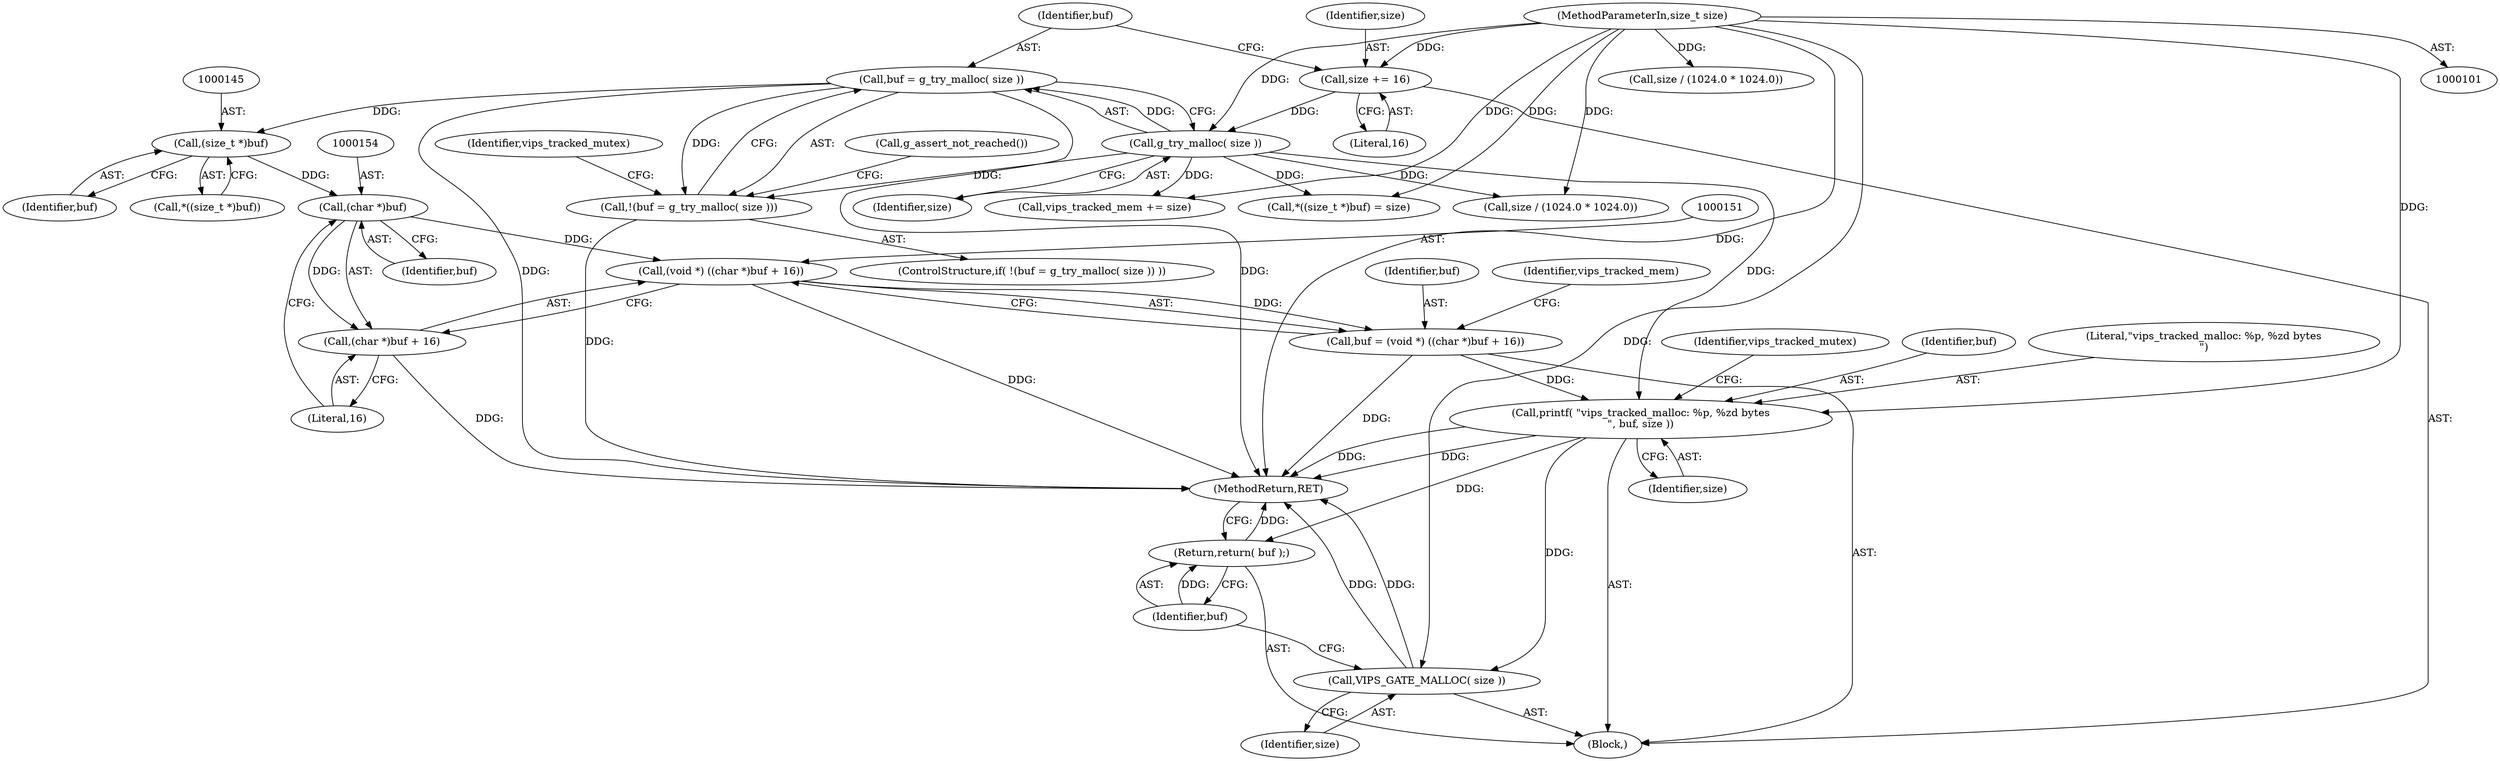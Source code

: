 digraph "0_libvips_00622428bda8d7521db8d74260b519fa41d69d0a_0@API" {
"1000111" [label="(Call,buf = g_try_malloc( size ))"];
"1000113" [label="(Call,g_try_malloc( size ))"];
"1000106" [label="(Call,size += 16)"];
"1000102" [label="(MethodParameterIn,size_t size)"];
"1000110" [label="(Call,!(buf = g_try_malloc( size )))"];
"1000144" [label="(Call,(size_t *)buf)"];
"1000153" [label="(Call,(char *)buf)"];
"1000150" [label="(Call,(void *) ((char *)buf + 16))"];
"1000148" [label="(Call,buf = (void *) ((char *)buf + 16))"];
"1000170" [label="(Call,printf( \"vips_tracked_malloc: %p, %zd bytes\n\", buf, size ))"];
"1000176" [label="(Call,VIPS_GATE_MALLOC( size ))"];
"1000178" [label="(Return,return( buf );)"];
"1000152" [label="(Call,(char *)buf + 16)"];
"1000142" [label="(Call,*((size_t *)buf) = size)"];
"1000170" [label="(Call,printf( \"vips_tracked_malloc: %p, %zd bytes\n\", buf, size ))"];
"1000149" [label="(Identifier,buf)"];
"1000175" [label="(Identifier,vips_tracked_mutex)"];
"1000111" [label="(Call,buf = g_try_malloc( size ))"];
"1000113" [label="(Call,g_try_malloc( size ))"];
"1000158" [label="(Identifier,vips_tracked_mem)"];
"1000114" [label="(Identifier,size)"];
"1000106" [label="(Call,size += 16)"];
"1000172" [label="(Identifier,buf)"];
"1000156" [label="(Literal,16)"];
"1000148" [label="(Call,buf = (void *) ((char *)buf + 16))"];
"1000103" [label="(Block,)"];
"1000157" [label="(Call,vips_tracked_mem += size)"];
"1000180" [label="(MethodReturn,RET)"];
"1000108" [label="(Literal,16)"];
"1000143" [label="(Call,*((size_t *)buf))"];
"1000171" [label="(Literal,\"vips_tracked_malloc: %p, %zd bytes\n\")"];
"1000155" [label="(Identifier,buf)"];
"1000173" [label="(Identifier,size)"];
"1000144" [label="(Call,(size_t *)buf)"];
"1000102" [label="(MethodParameterIn,size_t size)"];
"1000141" [label="(Identifier,vips_tracked_mutex)"];
"1000176" [label="(Call,VIPS_GATE_MALLOC( size ))"];
"1000110" [label="(Call,!(buf = g_try_malloc( size )))"];
"1000150" [label="(Call,(void *) ((char *)buf + 16))"];
"1000123" [label="(Call,size / (1024.0 * 1024.0))"];
"1000116" [label="(Call,g_assert_not_reached())"];
"1000133" [label="(Call,size / (1024.0 * 1024.0))"];
"1000107" [label="(Identifier,size)"];
"1000109" [label="(ControlStructure,if( !(buf = g_try_malloc( size )) ))"];
"1000152" [label="(Call,(char *)buf + 16)"];
"1000178" [label="(Return,return( buf );)"];
"1000177" [label="(Identifier,size)"];
"1000112" [label="(Identifier,buf)"];
"1000179" [label="(Identifier,buf)"];
"1000146" [label="(Identifier,buf)"];
"1000153" [label="(Call,(char *)buf)"];
"1000111" -> "1000110"  [label="AST: "];
"1000111" -> "1000113"  [label="CFG: "];
"1000112" -> "1000111"  [label="AST: "];
"1000113" -> "1000111"  [label="AST: "];
"1000110" -> "1000111"  [label="CFG: "];
"1000111" -> "1000180"  [label="DDG: "];
"1000111" -> "1000180"  [label="DDG: "];
"1000111" -> "1000110"  [label="DDG: "];
"1000113" -> "1000111"  [label="DDG: "];
"1000111" -> "1000144"  [label="DDG: "];
"1000113" -> "1000114"  [label="CFG: "];
"1000114" -> "1000113"  [label="AST: "];
"1000113" -> "1000110"  [label="DDG: "];
"1000106" -> "1000113"  [label="DDG: "];
"1000102" -> "1000113"  [label="DDG: "];
"1000113" -> "1000123"  [label="DDG: "];
"1000113" -> "1000142"  [label="DDG: "];
"1000113" -> "1000157"  [label="DDG: "];
"1000113" -> "1000170"  [label="DDG: "];
"1000106" -> "1000103"  [label="AST: "];
"1000106" -> "1000108"  [label="CFG: "];
"1000107" -> "1000106"  [label="AST: "];
"1000108" -> "1000106"  [label="AST: "];
"1000112" -> "1000106"  [label="CFG: "];
"1000102" -> "1000106"  [label="DDG: "];
"1000102" -> "1000101"  [label="AST: "];
"1000102" -> "1000180"  [label="DDG: "];
"1000102" -> "1000123"  [label="DDG: "];
"1000102" -> "1000133"  [label="DDG: "];
"1000102" -> "1000142"  [label="DDG: "];
"1000102" -> "1000157"  [label="DDG: "];
"1000102" -> "1000170"  [label="DDG: "];
"1000102" -> "1000176"  [label="DDG: "];
"1000110" -> "1000109"  [label="AST: "];
"1000116" -> "1000110"  [label="CFG: "];
"1000141" -> "1000110"  [label="CFG: "];
"1000110" -> "1000180"  [label="DDG: "];
"1000144" -> "1000143"  [label="AST: "];
"1000144" -> "1000146"  [label="CFG: "];
"1000145" -> "1000144"  [label="AST: "];
"1000146" -> "1000144"  [label="AST: "];
"1000143" -> "1000144"  [label="CFG: "];
"1000144" -> "1000153"  [label="DDG: "];
"1000153" -> "1000152"  [label="AST: "];
"1000153" -> "1000155"  [label="CFG: "];
"1000154" -> "1000153"  [label="AST: "];
"1000155" -> "1000153"  [label="AST: "];
"1000156" -> "1000153"  [label="CFG: "];
"1000153" -> "1000150"  [label="DDG: "];
"1000153" -> "1000152"  [label="DDG: "];
"1000150" -> "1000148"  [label="AST: "];
"1000150" -> "1000152"  [label="CFG: "];
"1000151" -> "1000150"  [label="AST: "];
"1000152" -> "1000150"  [label="AST: "];
"1000148" -> "1000150"  [label="CFG: "];
"1000150" -> "1000180"  [label="DDG: "];
"1000150" -> "1000148"  [label="DDG: "];
"1000148" -> "1000103"  [label="AST: "];
"1000149" -> "1000148"  [label="AST: "];
"1000158" -> "1000148"  [label="CFG: "];
"1000148" -> "1000180"  [label="DDG: "];
"1000148" -> "1000170"  [label="DDG: "];
"1000170" -> "1000103"  [label="AST: "];
"1000170" -> "1000173"  [label="CFG: "];
"1000171" -> "1000170"  [label="AST: "];
"1000172" -> "1000170"  [label="AST: "];
"1000173" -> "1000170"  [label="AST: "];
"1000175" -> "1000170"  [label="CFG: "];
"1000170" -> "1000180"  [label="DDG: "];
"1000170" -> "1000180"  [label="DDG: "];
"1000170" -> "1000176"  [label="DDG: "];
"1000170" -> "1000178"  [label="DDG: "];
"1000176" -> "1000103"  [label="AST: "];
"1000176" -> "1000177"  [label="CFG: "];
"1000177" -> "1000176"  [label="AST: "];
"1000179" -> "1000176"  [label="CFG: "];
"1000176" -> "1000180"  [label="DDG: "];
"1000176" -> "1000180"  [label="DDG: "];
"1000178" -> "1000103"  [label="AST: "];
"1000178" -> "1000179"  [label="CFG: "];
"1000179" -> "1000178"  [label="AST: "];
"1000180" -> "1000178"  [label="CFG: "];
"1000178" -> "1000180"  [label="DDG: "];
"1000179" -> "1000178"  [label="DDG: "];
"1000152" -> "1000156"  [label="CFG: "];
"1000156" -> "1000152"  [label="AST: "];
"1000152" -> "1000180"  [label="DDG: "];
}
